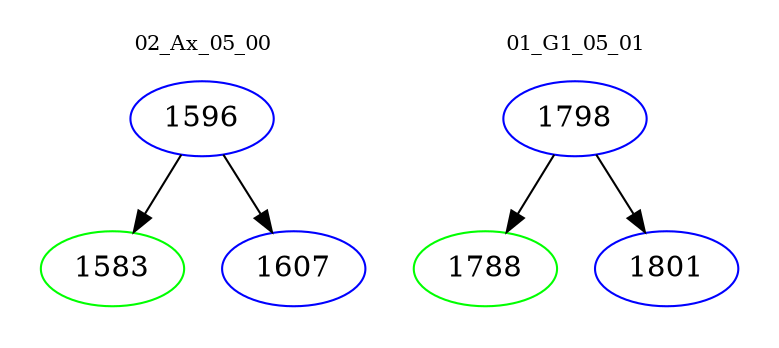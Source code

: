 digraph{
subgraph cluster_0 {
color = white
label = "02_Ax_05_00";
fontsize=10;
T0_1596 [label="1596", color="blue"]
T0_1596 -> T0_1583 [color="black"]
T0_1583 [label="1583", color="green"]
T0_1596 -> T0_1607 [color="black"]
T0_1607 [label="1607", color="blue"]
}
subgraph cluster_1 {
color = white
label = "01_G1_05_01";
fontsize=10;
T1_1798 [label="1798", color="blue"]
T1_1798 -> T1_1788 [color="black"]
T1_1788 [label="1788", color="green"]
T1_1798 -> T1_1801 [color="black"]
T1_1801 [label="1801", color="blue"]
}
}
